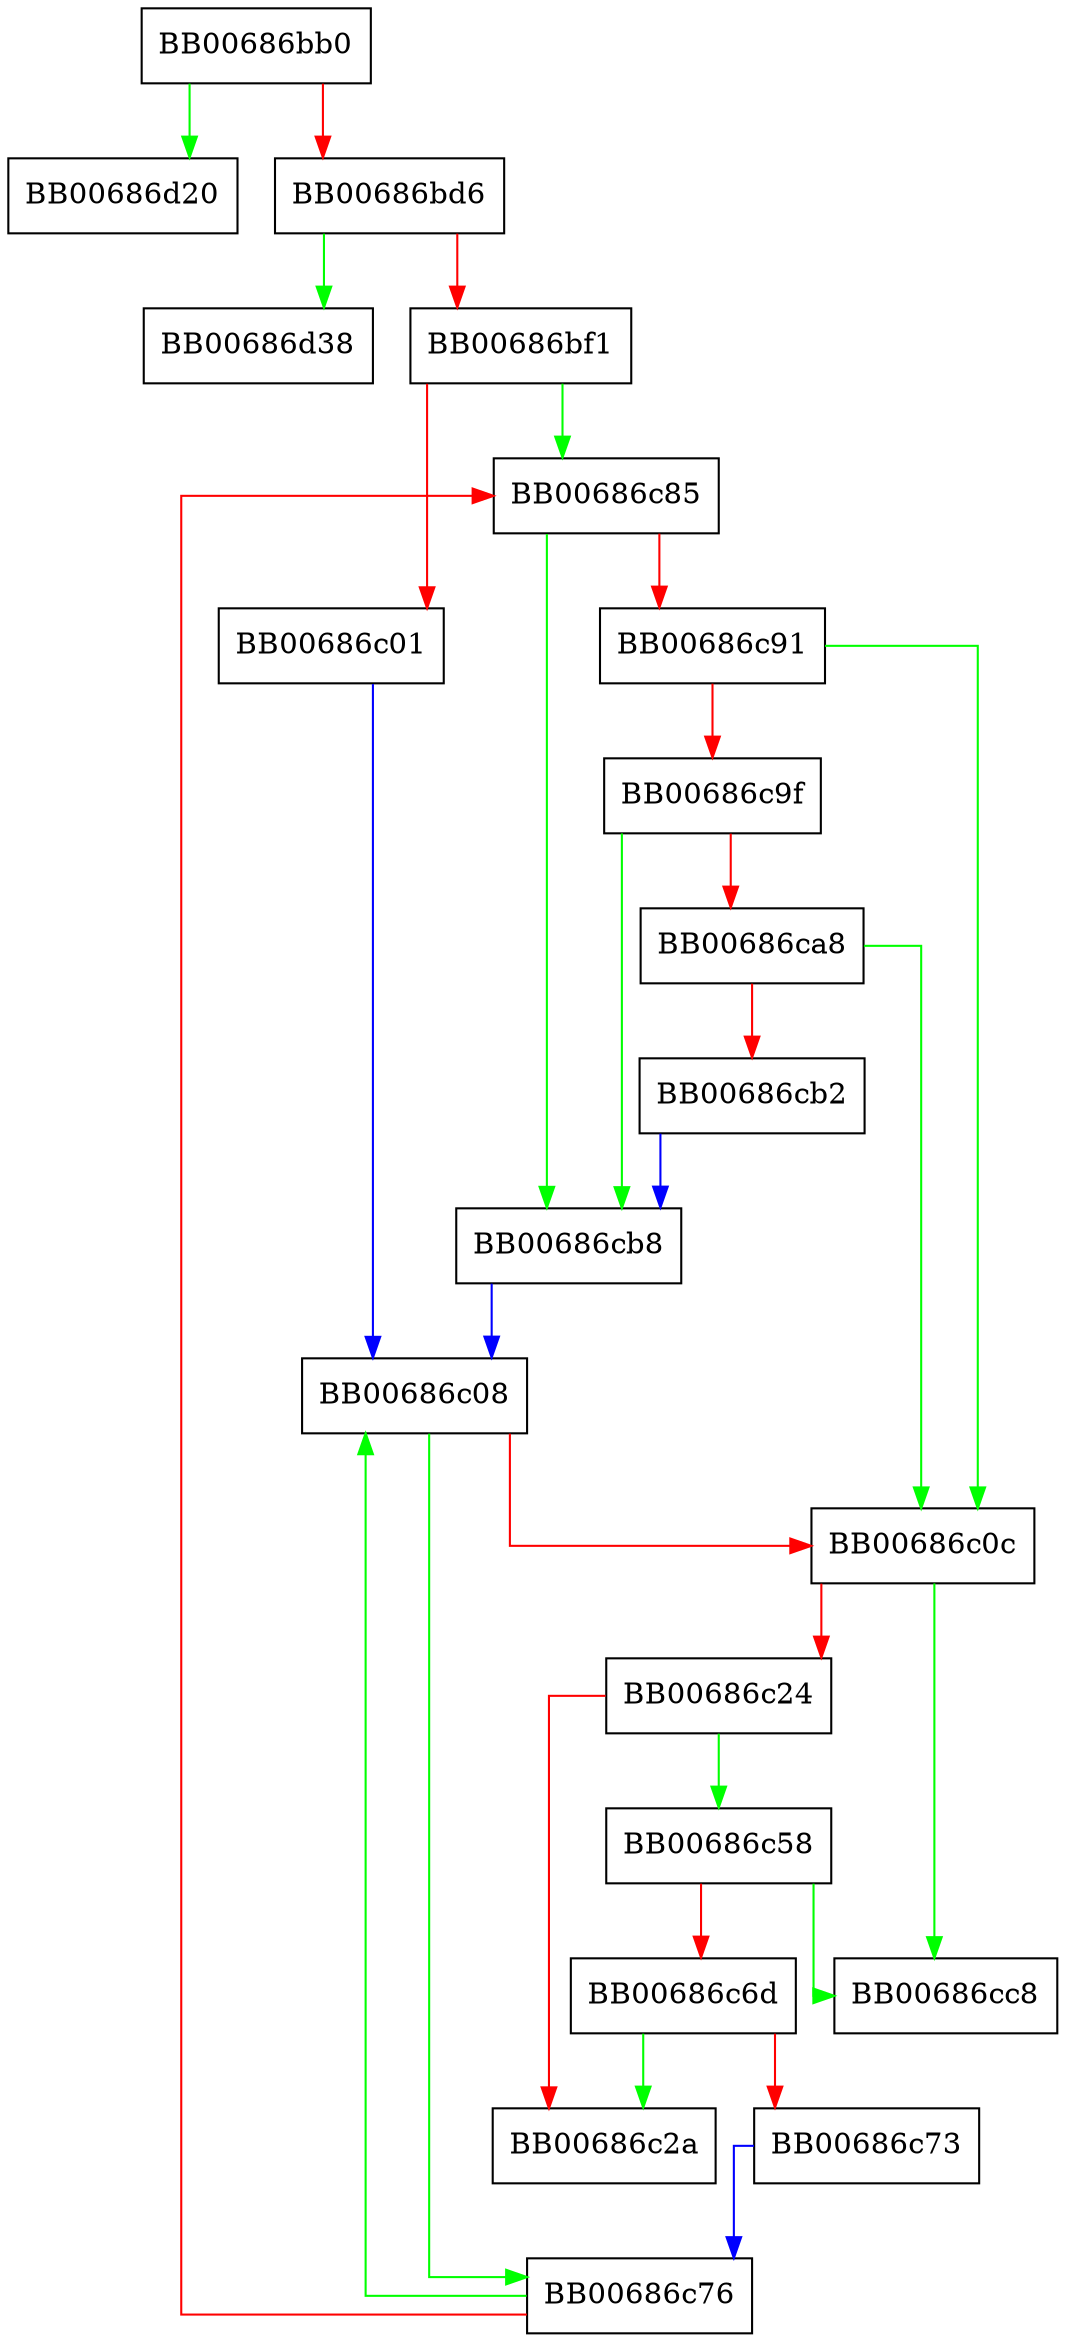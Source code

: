 digraph X509_NAME_print {
  node [shape="box"];
  graph [splines=ortho];
  BB00686bb0 -> BB00686d20 [color="green"];
  BB00686bb0 -> BB00686bd6 [color="red"];
  BB00686bd6 -> BB00686d38 [color="green"];
  BB00686bd6 -> BB00686bf1 [color="red"];
  BB00686bf1 -> BB00686c85 [color="green"];
  BB00686bf1 -> BB00686c01 [color="red"];
  BB00686c01 -> BB00686c08 [color="blue"];
  BB00686c08 -> BB00686c76 [color="green"];
  BB00686c08 -> BB00686c0c [color="red"];
  BB00686c0c -> BB00686cc8 [color="green"];
  BB00686c0c -> BB00686c24 [color="red"];
  BB00686c24 -> BB00686c58 [color="green"];
  BB00686c24 -> BB00686c2a [color="red"];
  BB00686c58 -> BB00686cc8 [color="green"];
  BB00686c58 -> BB00686c6d [color="red"];
  BB00686c6d -> BB00686c2a [color="green"];
  BB00686c6d -> BB00686c73 [color="red"];
  BB00686c73 -> BB00686c76 [color="blue"];
  BB00686c76 -> BB00686c08 [color="green"];
  BB00686c76 -> BB00686c85 [color="red"];
  BB00686c85 -> BB00686cb8 [color="green"];
  BB00686c85 -> BB00686c91 [color="red"];
  BB00686c91 -> BB00686c0c [color="green"];
  BB00686c91 -> BB00686c9f [color="red"];
  BB00686c9f -> BB00686cb8 [color="green"];
  BB00686c9f -> BB00686ca8 [color="red"];
  BB00686ca8 -> BB00686c0c [color="green"];
  BB00686ca8 -> BB00686cb2 [color="red"];
  BB00686cb2 -> BB00686cb8 [color="blue"];
  BB00686cb8 -> BB00686c08 [color="blue"];
}
